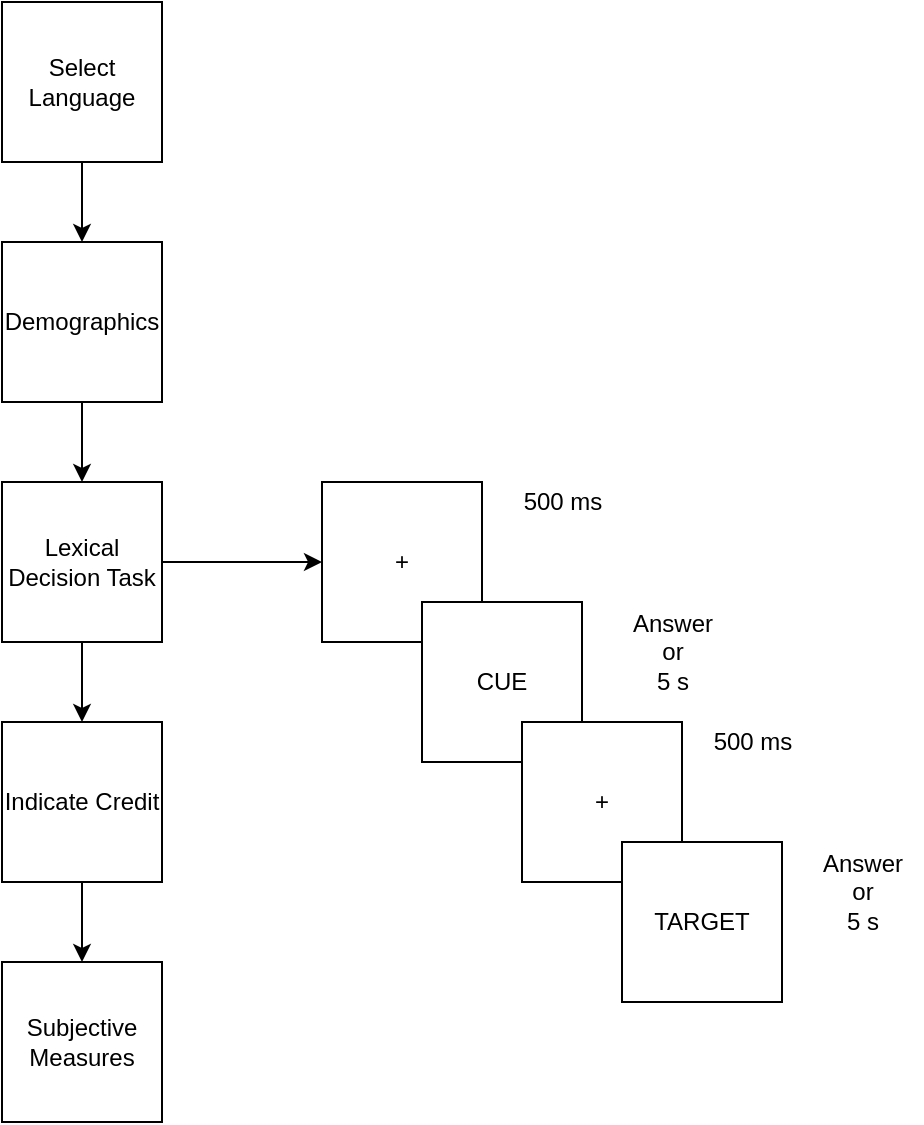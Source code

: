 <mxfile version="15.7.3" type="device"><diagram id="jmkwGoHo4G3NTS13DvnD" name="Page-1"><mxGraphModel dx="946" dy="700" grid="1" gridSize="10" guides="1" tooltips="1" connect="1" arrows="1" fold="1" page="1" pageScale="1" pageWidth="850" pageHeight="1400" math="0" shadow="0"><root><mxCell id="0"/><mxCell id="1" parent="0"/><mxCell id="nWTW9T12z8cbuIy22z9z-3" value="" style="edgeStyle=orthogonalEdgeStyle;rounded=0;orthogonalLoop=1;jettySize=auto;html=1;" edge="1" parent="1" source="nWTW9T12z8cbuIy22z9z-1" target="nWTW9T12z8cbuIy22z9z-2"><mxGeometry relative="1" as="geometry"/></mxCell><mxCell id="nWTW9T12z8cbuIy22z9z-1" value="Select Language" style="whiteSpace=wrap;html=1;aspect=fixed;" vertex="1" parent="1"><mxGeometry x="200" y="40" width="80" height="80" as="geometry"/></mxCell><mxCell id="nWTW9T12z8cbuIy22z9z-5" value="" style="edgeStyle=orthogonalEdgeStyle;rounded=0;orthogonalLoop=1;jettySize=auto;html=1;" edge="1" parent="1" source="nWTW9T12z8cbuIy22z9z-2" target="nWTW9T12z8cbuIy22z9z-4"><mxGeometry relative="1" as="geometry"/></mxCell><mxCell id="nWTW9T12z8cbuIy22z9z-2" value="Demographics" style="whiteSpace=wrap;html=1;aspect=fixed;" vertex="1" parent="1"><mxGeometry x="200" y="160" width="80" height="80" as="geometry"/></mxCell><mxCell id="nWTW9T12z8cbuIy22z9z-7" value="" style="edgeStyle=orthogonalEdgeStyle;rounded=0;orthogonalLoop=1;jettySize=auto;html=1;" edge="1" parent="1" source="nWTW9T12z8cbuIy22z9z-4" target="nWTW9T12z8cbuIy22z9z-6"><mxGeometry relative="1" as="geometry"/></mxCell><mxCell id="nWTW9T12z8cbuIy22z9z-17" value="" style="edgeStyle=orthogonalEdgeStyle;rounded=0;orthogonalLoop=1;jettySize=auto;html=1;" edge="1" parent="1" source="nWTW9T12z8cbuIy22z9z-4" target="nWTW9T12z8cbuIy22z9z-16"><mxGeometry relative="1" as="geometry"/></mxCell><mxCell id="nWTW9T12z8cbuIy22z9z-4" value="Lexical Decision Task" style="whiteSpace=wrap;html=1;aspect=fixed;" vertex="1" parent="1"><mxGeometry x="200" y="280" width="80" height="80" as="geometry"/></mxCell><mxCell id="nWTW9T12z8cbuIy22z9z-6" value="+" style="whiteSpace=wrap;html=1;aspect=fixed;" vertex="1" parent="1"><mxGeometry x="360" y="280" width="80" height="80" as="geometry"/></mxCell><mxCell id="nWTW9T12z8cbuIy22z9z-8" value="CUE" style="whiteSpace=wrap;html=1;aspect=fixed;" vertex="1" parent="1"><mxGeometry x="410" y="340" width="80" height="80" as="geometry"/></mxCell><mxCell id="nWTW9T12z8cbuIy22z9z-9" value="500 ms" style="text;html=1;align=center;verticalAlign=middle;resizable=0;points=[];autosize=1;strokeColor=none;fillColor=none;" vertex="1" parent="1"><mxGeometry x="455" y="280" width="50" height="20" as="geometry"/></mxCell><mxCell id="nWTW9T12z8cbuIy22z9z-10" value="Answer&lt;br&gt;or&lt;br&gt;5 s" style="text;html=1;align=center;verticalAlign=middle;resizable=0;points=[];autosize=1;strokeColor=none;fillColor=none;" vertex="1" parent="1"><mxGeometry x="505" y="340" width="60" height="50" as="geometry"/></mxCell><mxCell id="nWTW9T12z8cbuIy22z9z-12" value="+" style="whiteSpace=wrap;html=1;aspect=fixed;" vertex="1" parent="1"><mxGeometry x="460" y="400" width="80" height="80" as="geometry"/></mxCell><mxCell id="nWTW9T12z8cbuIy22z9z-13" value="TARGET" style="whiteSpace=wrap;html=1;aspect=fixed;" vertex="1" parent="1"><mxGeometry x="510" y="460" width="80" height="80" as="geometry"/></mxCell><mxCell id="nWTW9T12z8cbuIy22z9z-14" value="500 ms" style="text;html=1;align=center;verticalAlign=middle;resizable=0;points=[];autosize=1;strokeColor=none;fillColor=none;" vertex="1" parent="1"><mxGeometry x="550" y="400" width="50" height="20" as="geometry"/></mxCell><mxCell id="nWTW9T12z8cbuIy22z9z-15" value="Answer&lt;br&gt;or&lt;br&gt;5 s" style="text;html=1;align=center;verticalAlign=middle;resizable=0;points=[];autosize=1;strokeColor=none;fillColor=none;" vertex="1" parent="1"><mxGeometry x="600" y="460" width="60" height="50" as="geometry"/></mxCell><mxCell id="nWTW9T12z8cbuIy22z9z-19" value="" style="edgeStyle=orthogonalEdgeStyle;rounded=0;orthogonalLoop=1;jettySize=auto;html=1;" edge="1" parent="1" source="nWTW9T12z8cbuIy22z9z-16" target="nWTW9T12z8cbuIy22z9z-18"><mxGeometry relative="1" as="geometry"/></mxCell><mxCell id="nWTW9T12z8cbuIy22z9z-16" value="Indicate Credit" style="whiteSpace=wrap;html=1;aspect=fixed;" vertex="1" parent="1"><mxGeometry x="200" y="400" width="80" height="80" as="geometry"/></mxCell><mxCell id="nWTW9T12z8cbuIy22z9z-18" value="Subjective&lt;br&gt;Measures" style="whiteSpace=wrap;html=1;aspect=fixed;" vertex="1" parent="1"><mxGeometry x="200" y="520" width="80" height="80" as="geometry"/></mxCell></root></mxGraphModel></diagram></mxfile>